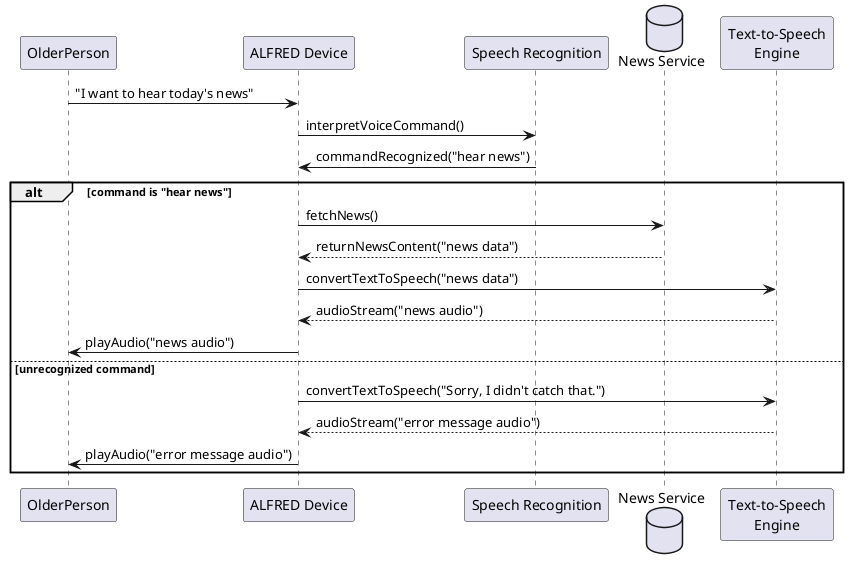 @startuml

participant OlderPerson as user
participant "ALFRED Device" as alfred
participant "Speech Recognition" as speech
database "News Service" as news
participant "Text-to-Speech\nEngine" as tts

user -> alfred : "I want to hear today's news"
alfred -> speech : interpretVoiceCommand()
speech -> alfred : commandRecognized("hear news")

alt command is "hear news"
    alfred -> news : fetchNews()
    news --> alfred : returnNewsContent("news data")
    alfred -> tts : convertTextToSpeech("news data")
    tts --> alfred : audioStream("news audio")
    alfred -> user : playAudio("news audio")
else unrecognized command
    alfred -> tts : convertTextToSpeech("Sorry, I didn't catch that.")
    tts --> alfred : audioStream("error message audio")
    alfred -> user : playAudio("error message audio")
end

@enduml